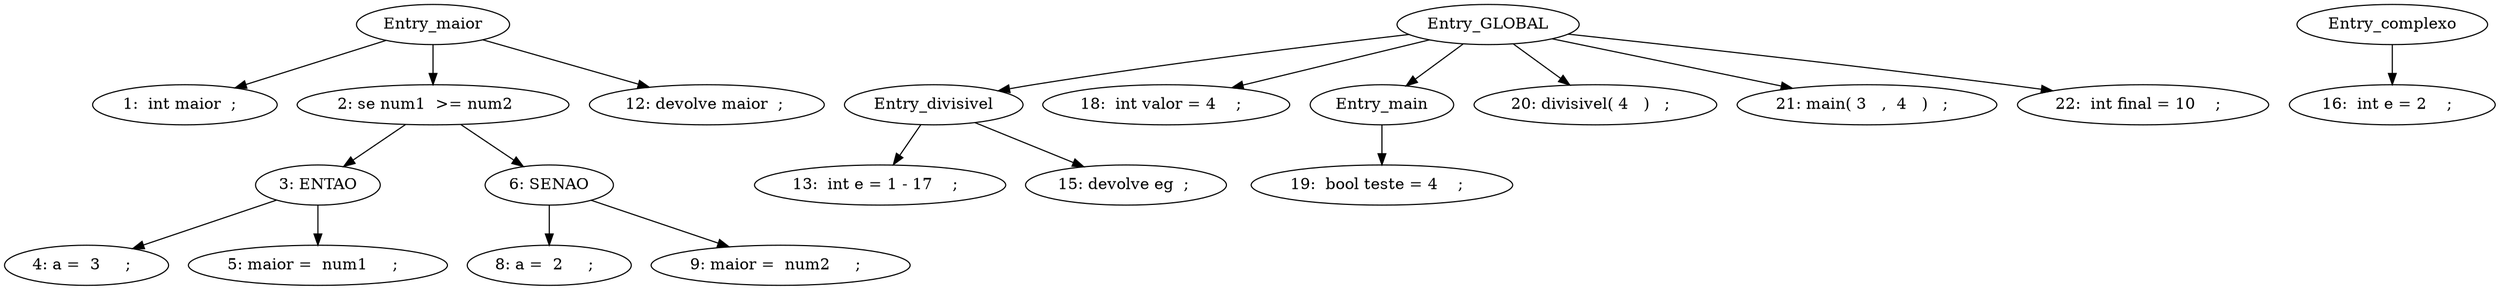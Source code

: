 digraph G {
"Entry_maior" -> "1:  int maior  ;  "
"Entry_maior" -> "2: se num1  >= num2   "
"2: se num1  >= num2   " -> "3: ENTAO"
"3: ENTAO" -> "4: a =  3     ;  "
"3: ENTAO" -> "5: maior =  num1     ;  "
"2: se num1  >= num2   " -> "6: SENAO"
"6: SENAO" -> "8: a =  2     ;  "
"6: SENAO" -> "9: maior =  num2     ;  "
"Entry_maior" -> "12: devolve maior  ; "
"Entry_divisivel" -> "13:  int e = 1 - 17    ;  "
"Entry_divisivel" -> "15: devolve eg  ; "
"Entry_complexo" -> "16:  int e = 2    ;  "
Entry_GLOBAL -> "18:  int valor = 4    ;  "
"Entry_main" -> "19:  bool teste = 4    ;  "
Entry_GLOBAL -> "Entry_divisivel"
Entry_GLOBAL -> "20: divisivel( 4   )   ;  "
Entry_GLOBAL -> "Entry_main"
Entry_GLOBAL -> "21: main( 3   ,  4   )   ;  "
Entry_GLOBAL -> "22:  int final = 10    ;  "
}
